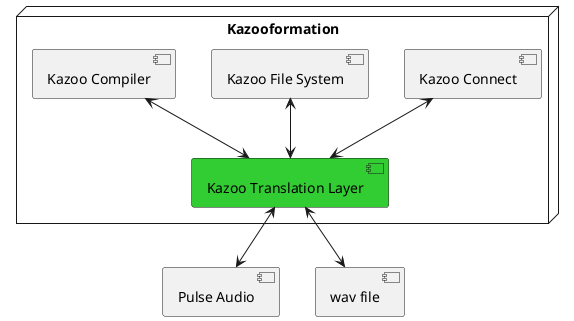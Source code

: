 @startuml

node Kazooformation {
  component "Kazoo Connect" as kc
  component "Kazoo File System" as kfs
  component "Kazoo Compiler" as kazoo_compiler
  component "Kazoo Translation Layer" as ktl #LimeGreen
}
component "Pulse Audio" as pa
component "wav file" as wav

kc <--> ktl
kfs <--> ktl
kazoo_compiler <--> ktl

ktl <--> pa
ktl <--> wav

@enduml